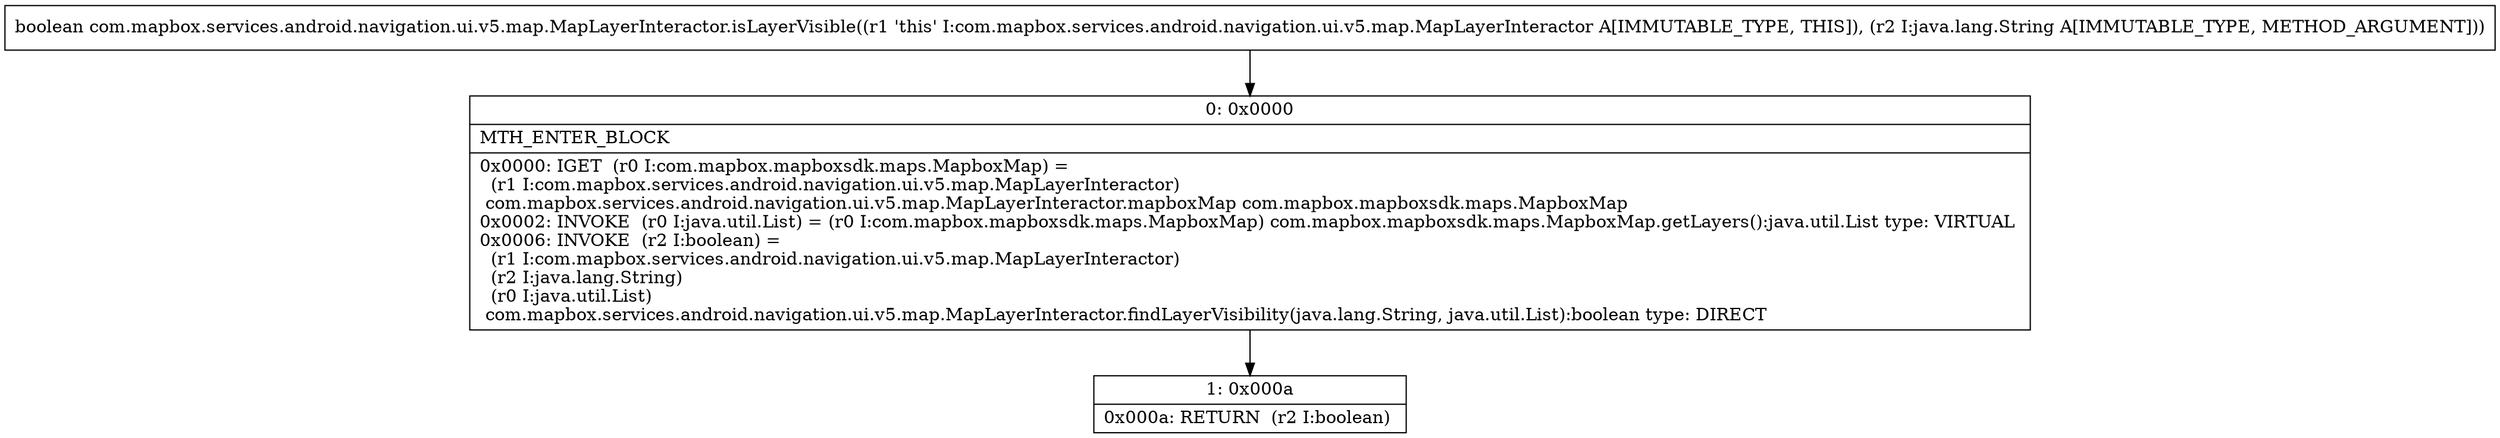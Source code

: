 digraph "CFG forcom.mapbox.services.android.navigation.ui.v5.map.MapLayerInteractor.isLayerVisible(Ljava\/lang\/String;)Z" {
Node_0 [shape=record,label="{0\:\ 0x0000|MTH_ENTER_BLOCK\l|0x0000: IGET  (r0 I:com.mapbox.mapboxsdk.maps.MapboxMap) = \l  (r1 I:com.mapbox.services.android.navigation.ui.v5.map.MapLayerInteractor)\l com.mapbox.services.android.navigation.ui.v5.map.MapLayerInteractor.mapboxMap com.mapbox.mapboxsdk.maps.MapboxMap \l0x0002: INVOKE  (r0 I:java.util.List) = (r0 I:com.mapbox.mapboxsdk.maps.MapboxMap) com.mapbox.mapboxsdk.maps.MapboxMap.getLayers():java.util.List type: VIRTUAL \l0x0006: INVOKE  (r2 I:boolean) = \l  (r1 I:com.mapbox.services.android.navigation.ui.v5.map.MapLayerInteractor)\l  (r2 I:java.lang.String)\l  (r0 I:java.util.List)\l com.mapbox.services.android.navigation.ui.v5.map.MapLayerInteractor.findLayerVisibility(java.lang.String, java.util.List):boolean type: DIRECT \l}"];
Node_1 [shape=record,label="{1\:\ 0x000a|0x000a: RETURN  (r2 I:boolean) \l}"];
MethodNode[shape=record,label="{boolean com.mapbox.services.android.navigation.ui.v5.map.MapLayerInteractor.isLayerVisible((r1 'this' I:com.mapbox.services.android.navigation.ui.v5.map.MapLayerInteractor A[IMMUTABLE_TYPE, THIS]), (r2 I:java.lang.String A[IMMUTABLE_TYPE, METHOD_ARGUMENT])) }"];
MethodNode -> Node_0;
Node_0 -> Node_1;
}

